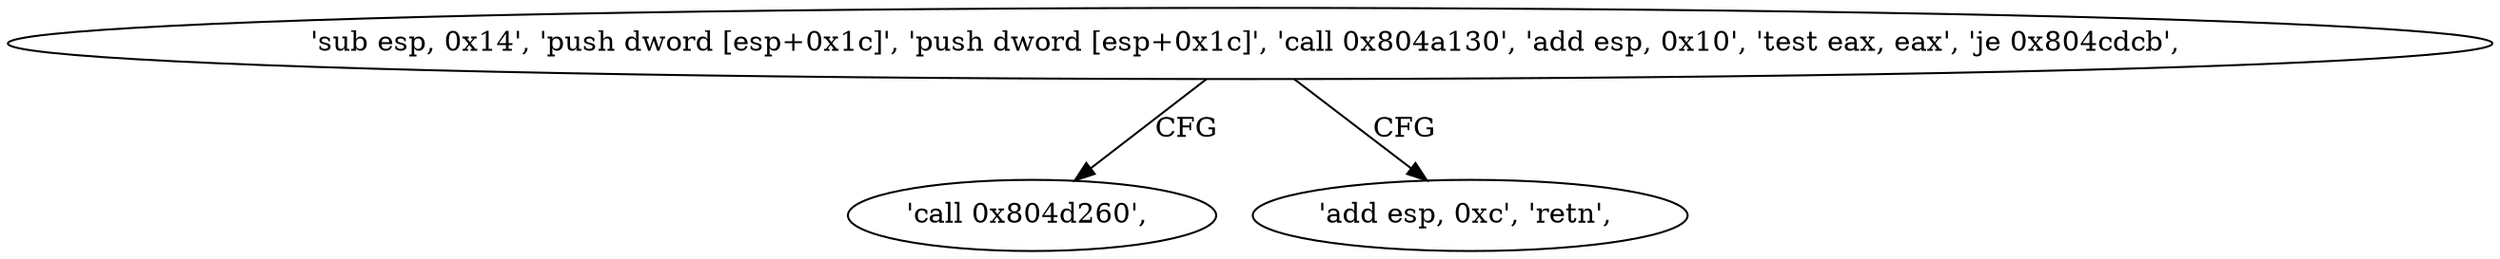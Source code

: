 digraph "func" {
"134532528" [label = "'sub esp, 0x14', 'push dword [esp+0x1c]', 'push dword [esp+0x1c]', 'call 0x804a130', 'add esp, 0x10', 'test eax, eax', 'je 0x804cdcb', " ]
"134532555" [label = "'call 0x804d260', " ]
"134532551" [label = "'add esp, 0xc', 'retn', " ]
"134532528" -> "134532555" [ label = "CFG" ]
"134532528" -> "134532551" [ label = "CFG" ]
}

